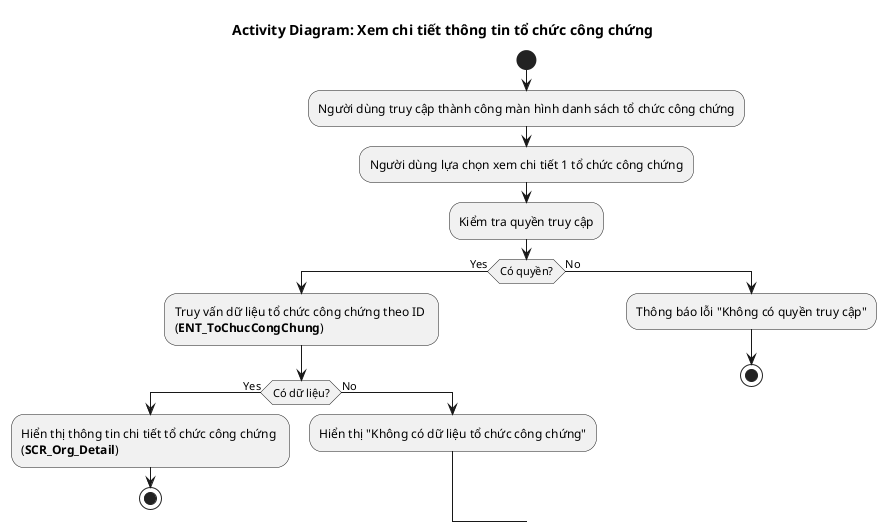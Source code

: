 @startuml AD_Org_Detail
!pragma layout smetana
title Activity Diagram: Xem chi tiết thông tin tổ chức công chứng

start
:Người dùng truy cập thành công màn hình danh sách tổ chức công chứng;
:Người dùng lựa chọn xem chi tiết 1 tổ chức công chứng;
:Kiểm tra quyền truy cập;
if (Có quyền?) then (Yes)
  :Truy vấn dữ liệu tổ chức công chứng theo ID \n(**ENT_ToChucCongChung**);
  if (Có dữ liệu?) then (Yes)
    :Hiển thị thông tin chi tiết tổ chức công chứng \n(**SCR_Org_Detail**);
    stop
  else (No)
    :Hiển thị "Không có dữ liệu tổ chức công chứng";
  endif
else (No)
  :Thông báo lỗi "Không có quyền truy cập";
  stop
endif
@enduml